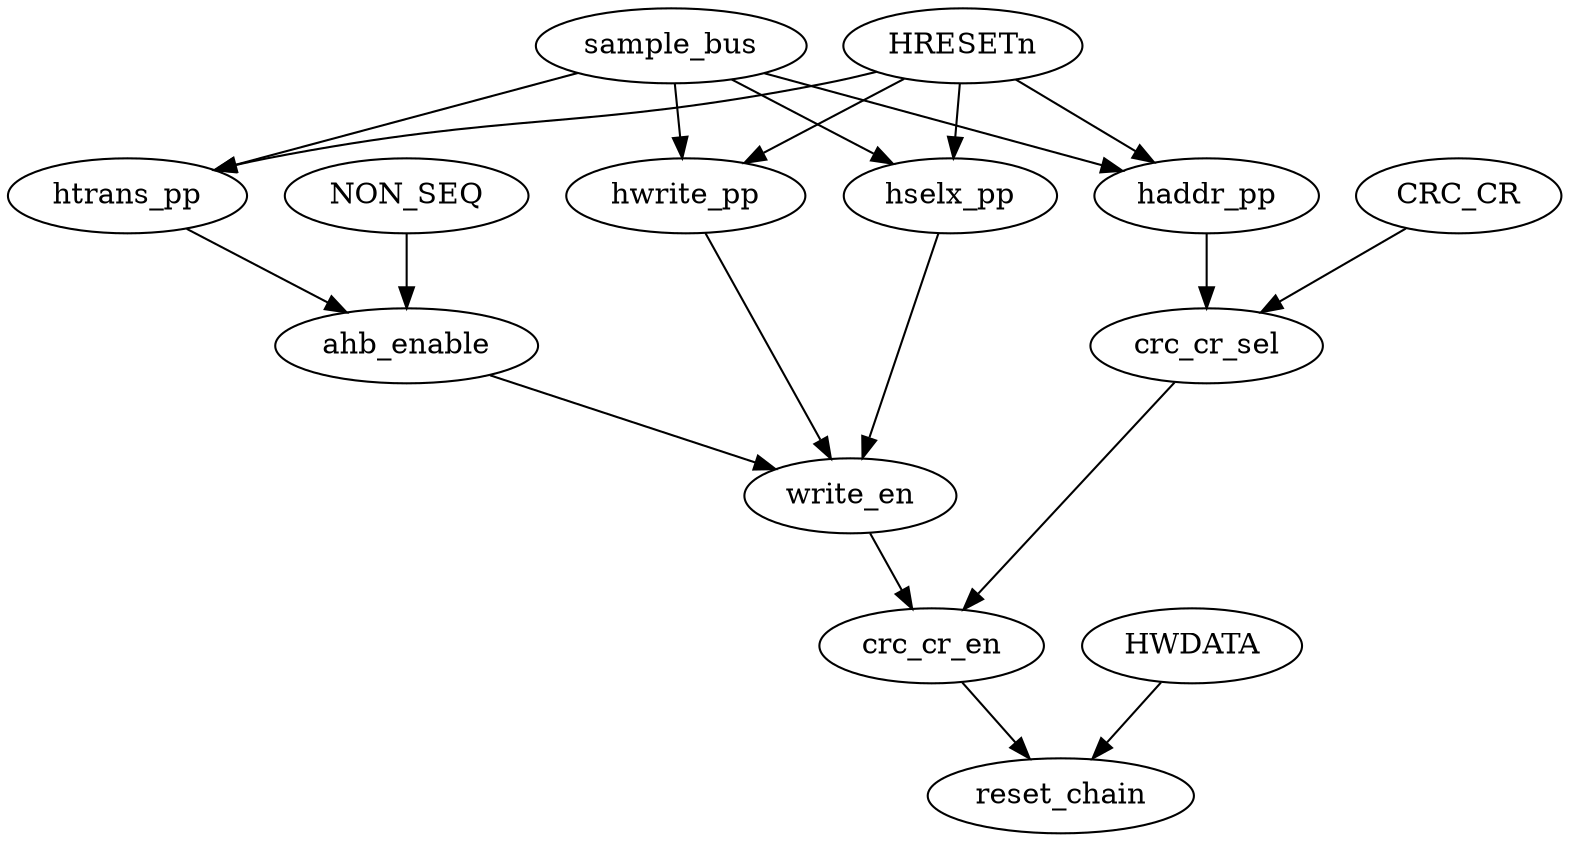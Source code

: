 strict digraph "" {
	ahb_enable	 [complexity=10,
		importance=0.0944355107331,
		rank=0.00944355107331];
	write_en	 [complexity=6,
		importance=0.0664170679993,
		rank=0.0110695113332];
	ahb_enable -> write_en;
	crc_cr_en	 [complexity=3,
		importance=0.0368405360729,
		rank=0.012280178691];
	reset_chain	 [complexity=0,
		importance=0.0178633879032,
		rank=0.0];
	crc_cr_en -> reset_chain;
	NON_SEQ	 [complexity=13,
		importance=0.105680548776,
		rank=0.00812927298273];
	NON_SEQ -> ahb_enable;
	hselx_pp	 [complexity=10,
		importance=0.0894217069574,
		rank=0.00894217069574];
	hselx_pp -> write_en;
	HWDATA	 [complexity=3,
		importance=0.0291084259456,
		rank=0.00970280864854];
	HWDATA -> reset_chain;
	hwrite_pp	 [complexity=10,
		importance=0.0887188899331,
		rank=0.00887188899331];
	hwrite_pp -> write_en;
	sample_bus	 [complexity=10,
		importance=0.125562116552,
		rank=0.0125562116552];
	sample_bus -> hselx_pp;
	sample_bus -> hwrite_pp;
	haddr_pp	 [complexity=9,
		importance=0.0782401059433,
		rank=0.00869334510481];
	sample_bus -> haddr_pp;
	htrans_pp	 [complexity=13,
		importance=0.116737332667,
		rank=0.00897979482052];
	sample_bus -> htrans_pp;
	crc_cr_sel	 [complexity=6,
		importance=0.0559382840096,
		rank=0.00932304733493];
	haddr_pp -> crc_cr_sel;
	CRC_CR	 [complexity=9,
		importance=0.067183322052,
		rank=0.00746481356133];
	CRC_CR -> crc_cr_sel;
	write_en -> crc_cr_en;
	crc_cr_sel -> crc_cr_en;
	htrans_pp -> ahb_enable;
	HRESETn	 [complexity=10,
		importance=0.0894851439857,
		rank=0.00894851439857];
	HRESETn -> hselx_pp;
	HRESETn -> hwrite_pp;
	HRESETn -> haddr_pp;
	HRESETn -> htrans_pp;
}
